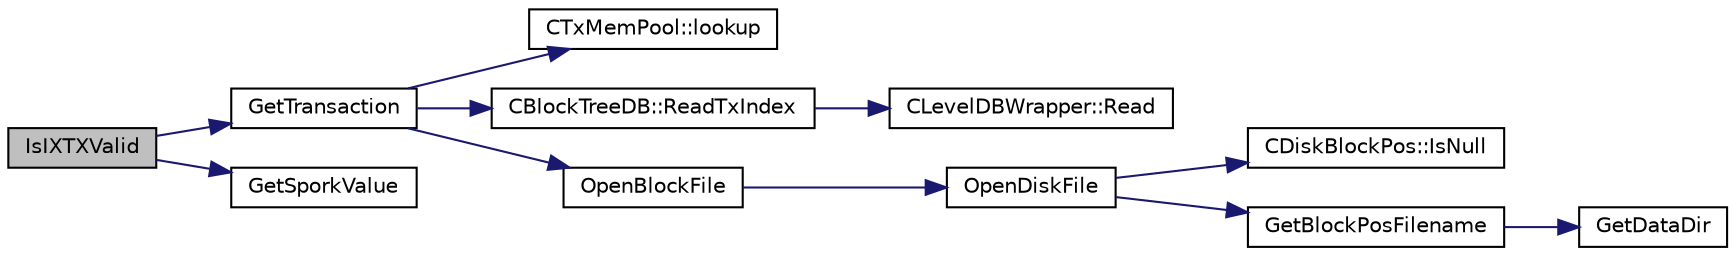 digraph "IsIXTXValid"
{
  edge [fontname="Helvetica",fontsize="10",labelfontname="Helvetica",labelfontsize="10"];
  node [fontname="Helvetica",fontsize="10",shape=record];
  rankdir="LR";
  Node51 [label="IsIXTXValid",height=0.2,width=0.4,color="black", fillcolor="grey75", style="filled", fontcolor="black"];
  Node51 -> Node52 [color="midnightblue",fontsize="10",style="solid",fontname="Helvetica"];
  Node52 [label="GetTransaction",height=0.2,width=0.4,color="black", fillcolor="white", style="filled",URL="$main_8cpp.html#a044ae412844f02db690466dd24d9bb71",tooltip="Return transaction in tx, and if it was found inside a block, its hash is placed in hashBlock..."];
  Node52 -> Node53 [color="midnightblue",fontsize="10",style="solid",fontname="Helvetica"];
  Node53 [label="CTxMemPool::lookup",height=0.2,width=0.4,color="black", fillcolor="white", style="filled",URL="$class_c_tx_mem_pool.html#ad6d9966cdeb4b6586f7186e709b4e77e"];
  Node52 -> Node54 [color="midnightblue",fontsize="10",style="solid",fontname="Helvetica"];
  Node54 [label="CBlockTreeDB::ReadTxIndex",height=0.2,width=0.4,color="black", fillcolor="white", style="filled",URL="$class_c_block_tree_d_b.html#a74383427266d627e84c2d0c8e21e03c7"];
  Node54 -> Node55 [color="midnightblue",fontsize="10",style="solid",fontname="Helvetica"];
  Node55 [label="CLevelDBWrapper::Read",height=0.2,width=0.4,color="black", fillcolor="white", style="filled",URL="$class_c_level_d_b_wrapper.html#a0cb51d3b8f042641b2d0aa76c3185527"];
  Node52 -> Node56 [color="midnightblue",fontsize="10",style="solid",fontname="Helvetica"];
  Node56 [label="OpenBlockFile",height=0.2,width=0.4,color="black", fillcolor="white", style="filled",URL="$main_8cpp.html#a0d81388930a4ccb6a69b9abdd1ef5097",tooltip="Open a block file (blk?????.dat) "];
  Node56 -> Node57 [color="midnightblue",fontsize="10",style="solid",fontname="Helvetica"];
  Node57 [label="OpenDiskFile",height=0.2,width=0.4,color="black", fillcolor="white", style="filled",URL="$main_8cpp.html#ab15fc61f1d9596ad0aca703ff2c74635"];
  Node57 -> Node58 [color="midnightblue",fontsize="10",style="solid",fontname="Helvetica"];
  Node58 [label="CDiskBlockPos::IsNull",height=0.2,width=0.4,color="black", fillcolor="white", style="filled",URL="$struct_c_disk_block_pos.html#a7dd98fe3f5372d358df61db31899b0af"];
  Node57 -> Node59 [color="midnightblue",fontsize="10",style="solid",fontname="Helvetica"];
  Node59 [label="GetBlockPosFilename",height=0.2,width=0.4,color="black", fillcolor="white", style="filled",URL="$main_8cpp.html#a2f26f074aac584c3398de1dcdac59de9",tooltip="Translation to a filesystem path. "];
  Node59 -> Node60 [color="midnightblue",fontsize="10",style="solid",fontname="Helvetica"];
  Node60 [label="GetDataDir",height=0.2,width=0.4,color="black", fillcolor="white", style="filled",URL="$util_8cpp.html#ab83866a054745d4b30a3948a1b44beba"];
  Node51 -> Node61 [color="midnightblue",fontsize="10",style="solid",fontname="Helvetica"];
  Node61 [label="GetSporkValue",height=0.2,width=0.4,color="black", fillcolor="white", style="filled",URL="$spork_8cpp.html#a7125c44e1c9a54dc7c28556b3fb24a8f"];
}
